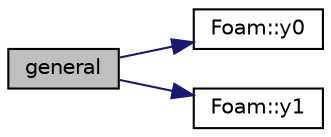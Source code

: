 digraph "general"
{
  bgcolor="transparent";
  edge [fontname="Helvetica",fontsize="10",labelfontname="Helvetica",labelfontsize="10"];
  node [fontname="Helvetica",fontsize="10",shape=record];
  rankdir="LR";
  Node1 [label="general",height=0.2,width=0.4,color="black", fillcolor="grey75", style="filled", fontcolor="black"];
  Node1 -> Node2 [color="midnightblue",fontsize="10",style="solid",fontname="Helvetica"];
  Node2 [label="Foam::y0",height=0.2,width=0.4,color="black",URL="$a10936.html#a30cc5927b23ad62902bfeab8cc64ef1b"];
  Node1 -> Node3 [color="midnightblue",fontsize="10",style="solid",fontname="Helvetica"];
  Node3 [label="Foam::y1",height=0.2,width=0.4,color="black",URL="$a10936.html#a7e98eb36b7cdbd7648def4d7b3fbe0a7"];
}

